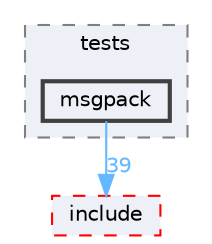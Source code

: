 digraph "external/reflect-cpp/tests/msgpack"
{
 // LATEX_PDF_SIZE
  bgcolor="transparent";
  edge [fontname=Helvetica,fontsize=10,labelfontname=Helvetica,labelfontsize=10];
  node [fontname=Helvetica,fontsize=10,shape=box,height=0.2,width=0.4];
  compound=true
  subgraph clusterdir_96ed9f99bdafb7b1db11ea23481da3f6 {
    graph [ bgcolor="#edf0f7", pencolor="grey50", label="tests", fontname=Helvetica,fontsize=10 style="filled,dashed", URL="dir_96ed9f99bdafb7b1db11ea23481da3f6.html",tooltip=""]
  dir_a08f56c68a11140b1ee76bab3b040462 [label="msgpack", fillcolor="#edf0f7", color="grey25", style="filled,bold", URL="dir_a08f56c68a11140b1ee76bab3b040462.html",tooltip=""];
  }
  dir_52db5b9842da2a9d3126408803d2a092 [label="include", fillcolor="#edf0f7", color="red", style="filled,dashed", URL="dir_52db5b9842da2a9d3126408803d2a092.html",tooltip=""];
  dir_a08f56c68a11140b1ee76bab3b040462->dir_52db5b9842da2a9d3126408803d2a092 [headlabel="39", labeldistance=1.5 headhref="dir_000507_000385.html" href="dir_000507_000385.html" color="steelblue1" fontcolor="steelblue1"];
}
